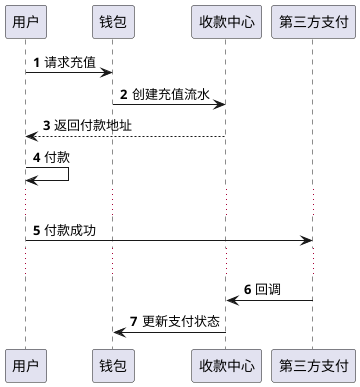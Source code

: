 @startuml order

'https://plantuml.com/sequence-diagram

autonumber

用户->钱包: 请求充值
钱包->收款中心: 创建充值流水
收款中心-->用户: 返回付款地址
用户->用户: 付款
...
用户->第三方支付: 付款成功
...
第三方支付->收款中心: 回调
收款中心->钱包: 更新支付状态
@enduml